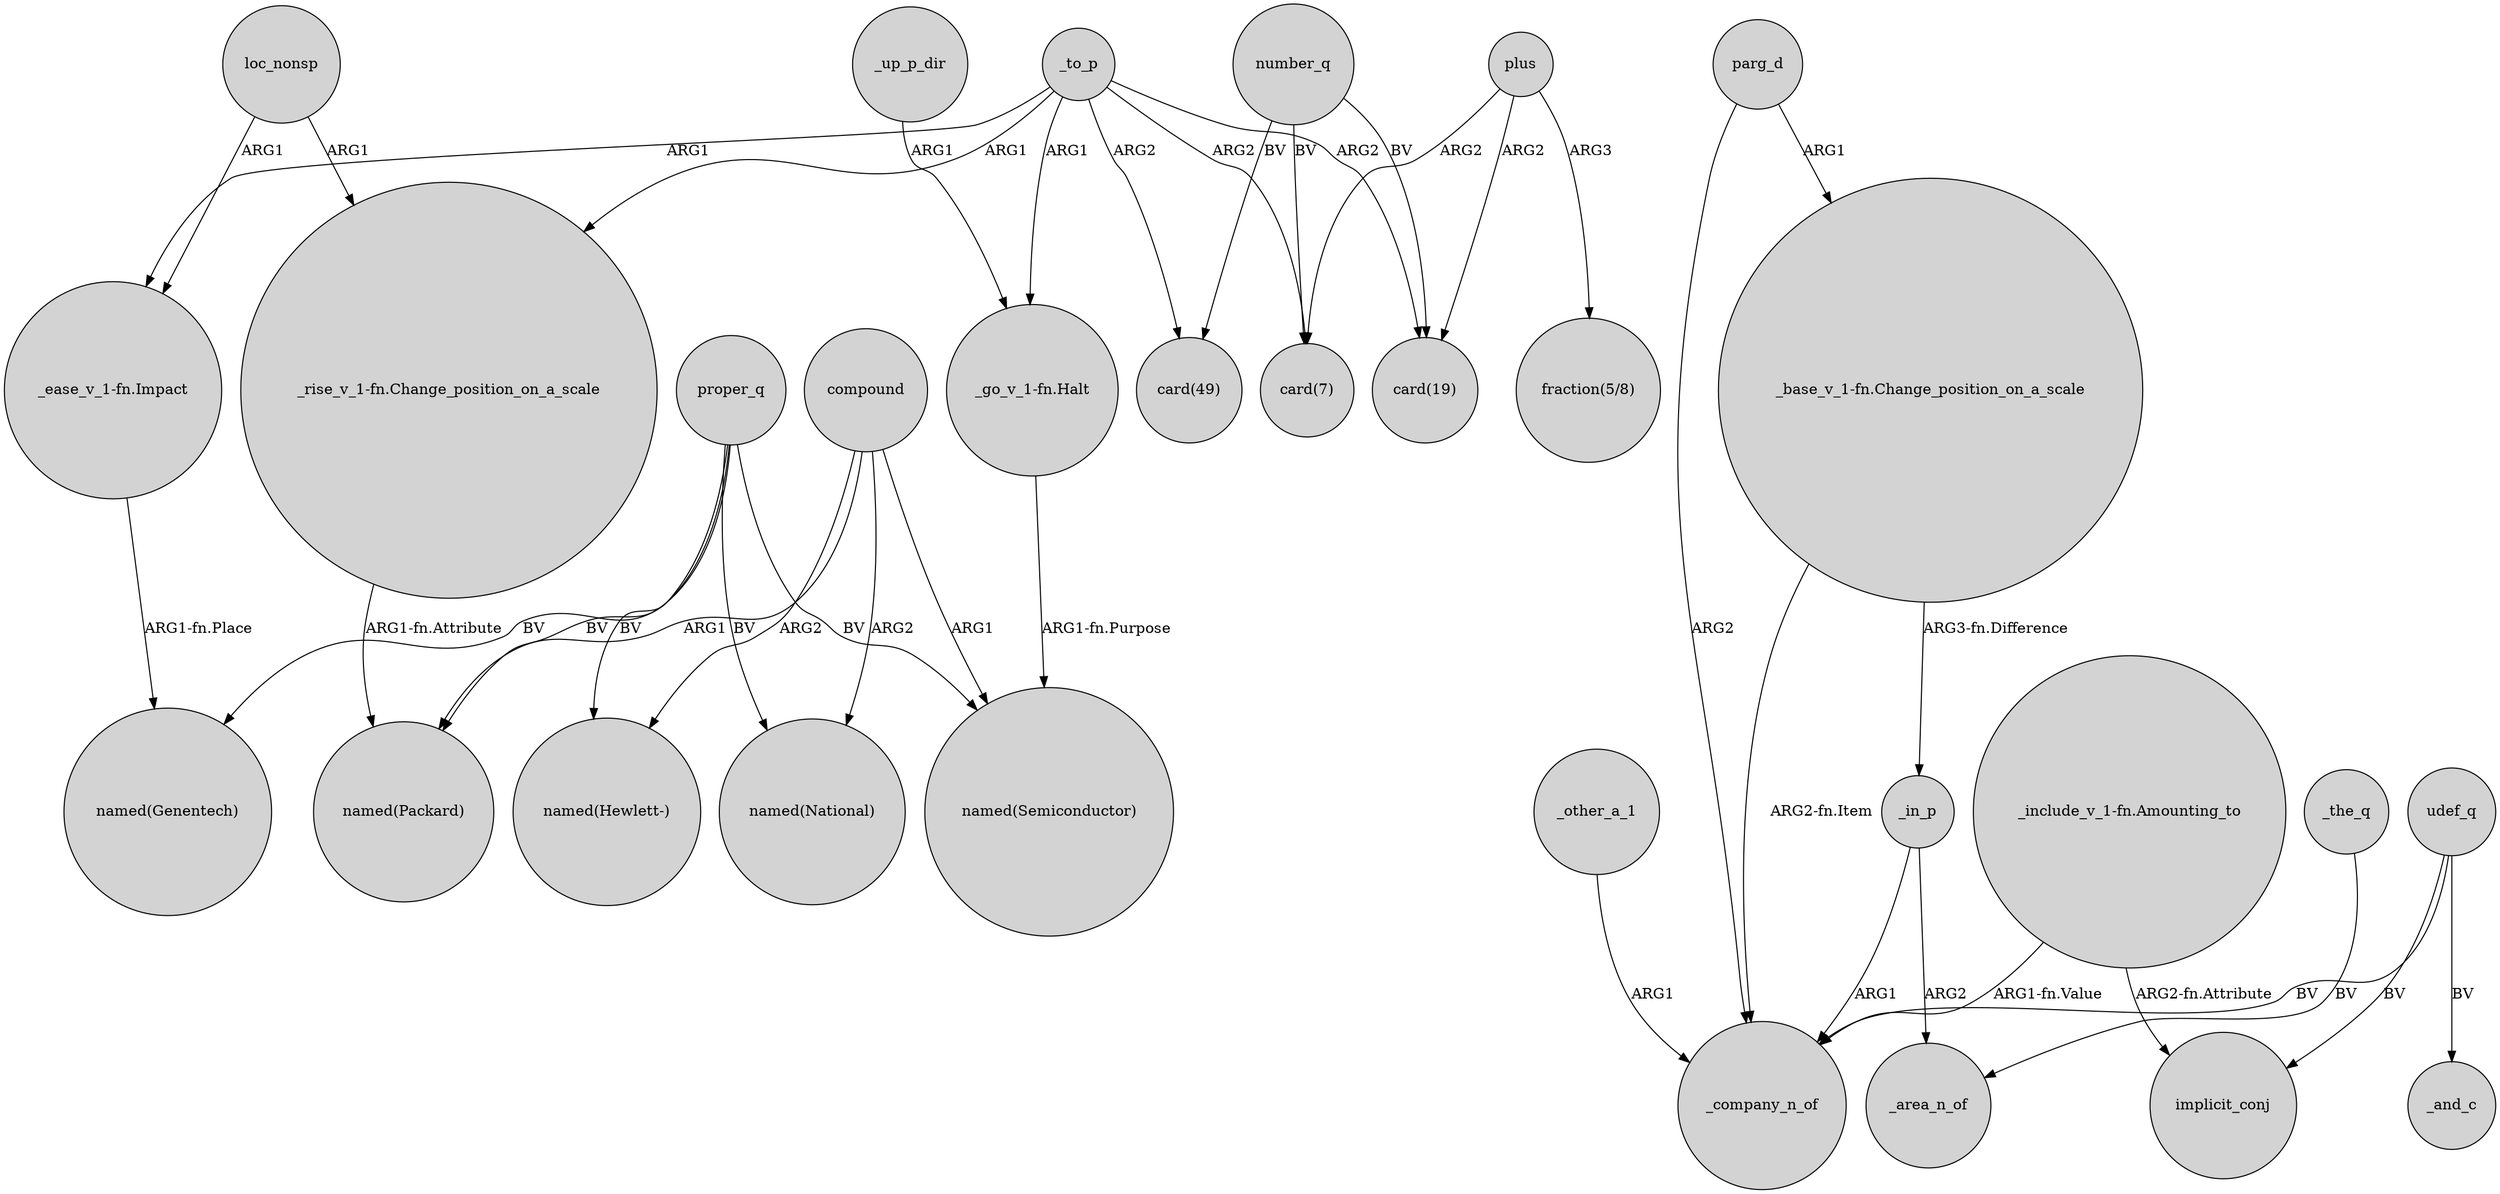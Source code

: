 digraph {
	node [shape=circle style=filled]
	loc_nonsp -> "_ease_v_1-fn.Impact" [label=ARG1]
	_to_p -> "_ease_v_1-fn.Impact" [label=ARG1]
	compound -> "named(Semiconductor)" [label=ARG1]
	number_q -> "card(7)" [label=BV]
	proper_q -> "named(Semiconductor)" [label=BV]
	_to_p -> "card(7)" [label=ARG2]
	parg_d -> "_base_v_1-fn.Change_position_on_a_scale" [label=ARG1]
	proper_q -> "named(Hewlett-)" [label=BV]
	_to_p -> "_rise_v_1-fn.Change_position_on_a_scale" [label=ARG1]
	_the_q -> _area_n_of [label=BV]
	plus -> "fraction(5/8)" [label=ARG3]
	"_include_v_1-fn.Amounting_to" -> implicit_conj [label="ARG2-fn.Attribute"]
	"_base_v_1-fn.Change_position_on_a_scale" -> _company_n_of [label="ARG2-fn.Item"]
	proper_q -> "named(Genentech)" [label=BV]
	loc_nonsp -> "_rise_v_1-fn.Change_position_on_a_scale" [label=ARG1]
	_in_p -> _company_n_of [label=ARG1]
	compound -> "named(National)" [label=ARG2]
	parg_d -> _company_n_of [label=ARG2]
	number_q -> "card(19)" [label=BV]
	_to_p -> "card(19)" [label=ARG2]
	udef_q -> _and_c [label=BV]
	_up_p_dir -> "_go_v_1-fn.Halt" [label=ARG1]
	_in_p -> _area_n_of [label=ARG2]
	proper_q -> "named(Packard)" [label=BV]
	"_go_v_1-fn.Halt" -> "named(Semiconductor)" [label="ARG1-fn.Purpose"]
	"_rise_v_1-fn.Change_position_on_a_scale" -> "named(Packard)" [label="ARG1-fn.Attribute"]
	compound -> "named(Packard)" [label=ARG1]
	udef_q -> _company_n_of [label=BV]
	plus -> "card(7)" [label=ARG2]
	"_include_v_1-fn.Amounting_to" -> _company_n_of [label="ARG1-fn.Value"]
	proper_q -> "named(National)" [label=BV]
	_to_p -> "_go_v_1-fn.Halt" [label=ARG1]
	plus -> "card(19)" [label=ARG2]
	_to_p -> "card(49)" [label=ARG2]
	number_q -> "card(49)" [label=BV]
	"_ease_v_1-fn.Impact" -> "named(Genentech)" [label="ARG1-fn.Place"]
	compound -> "named(Hewlett-)" [label=ARG2]
	udef_q -> implicit_conj [label=BV]
	"_base_v_1-fn.Change_position_on_a_scale" -> _in_p [label="ARG3-fn.Difference"]
	_other_a_1 -> _company_n_of [label=ARG1]
}
